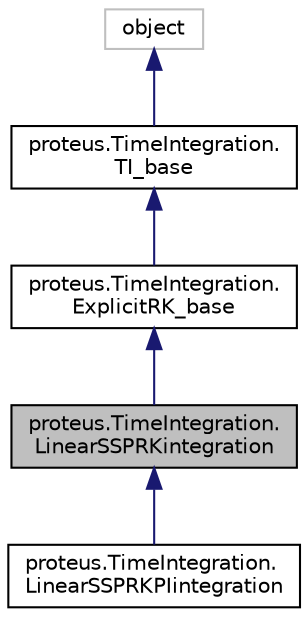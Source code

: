 digraph "proteus.TimeIntegration.LinearSSPRKintegration"
{
 // LATEX_PDF_SIZE
  edge [fontname="Helvetica",fontsize="10",labelfontname="Helvetica",labelfontsize="10"];
  node [fontname="Helvetica",fontsize="10",shape=record];
  Node1 [label="proteus.TimeIntegration.\lLinearSSPRKintegration",height=0.2,width=0.4,color="black", fillcolor="grey75", style="filled", fontcolor="black",tooltip=" "];
  Node2 -> Node1 [dir="back",color="midnightblue",fontsize="10",style="solid",fontname="Helvetica"];
  Node2 [label="proteus.TimeIntegration.\lExplicitRK_base",height=0.2,width=0.4,color="black", fillcolor="white", style="filled",URL="$d6/d4f/classproteus_1_1TimeIntegration_1_1ExplicitRK__base.html",tooltip=" "];
  Node3 -> Node2 [dir="back",color="midnightblue",fontsize="10",style="solid",fontname="Helvetica"];
  Node3 [label="proteus.TimeIntegration.\lTI_base",height=0.2,width=0.4,color="black", fillcolor="white", style="filled",URL="$d8/d86/classproteus_1_1TimeIntegration_1_1TI__base.html",tooltip=" "];
  Node4 -> Node3 [dir="back",color="midnightblue",fontsize="10",style="solid",fontname="Helvetica"];
  Node4 [label="object",height=0.2,width=0.4,color="grey75", fillcolor="white", style="filled",tooltip=" "];
  Node1 -> Node5 [dir="back",color="midnightblue",fontsize="10",style="solid",fontname="Helvetica"];
  Node5 [label="proteus.TimeIntegration.\lLinearSSPRKPIintegration",height=0.2,width=0.4,color="black", fillcolor="white", style="filled",URL="$d8/d47/classproteus_1_1TimeIntegration_1_1LinearSSPRKPIintegration.html",tooltip=" "];
}
